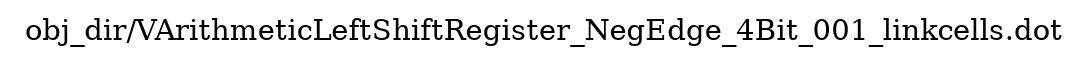 digraph v3graph {
	graph	[label="obj_dir/VArithmeticLeftShiftRegister_NegEdge_4Bit_001_linkcells.dot",
		 labelloc=t, labeljust=l,
		 //size="7.5,10",
		 rankdir=TB];
}
